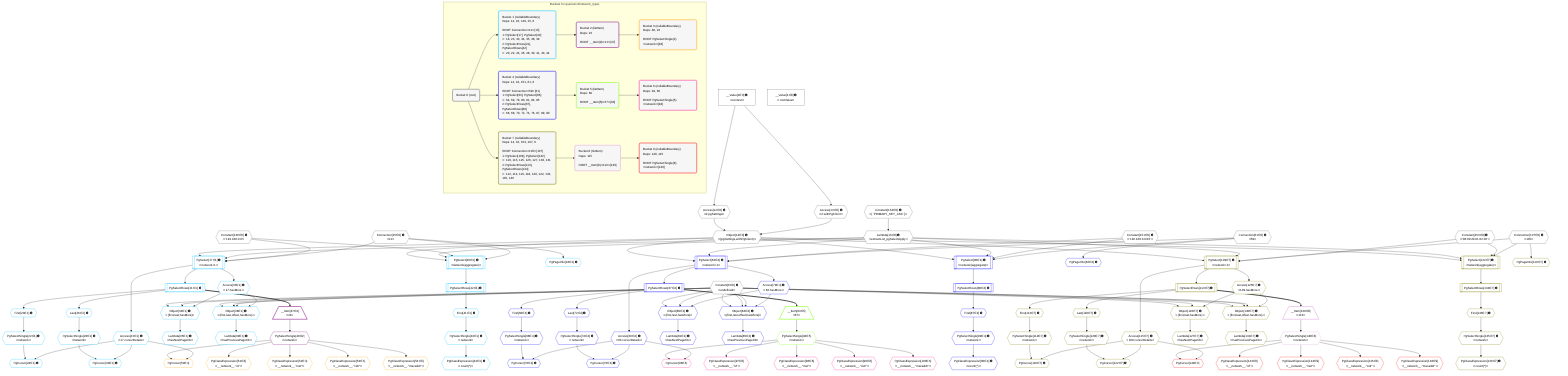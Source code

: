 %%{init: {'themeVariables': { 'fontSize': '12px'}}}%%
graph TD
    classDef path fill:#eee,stroke:#000,color:#000
    classDef plan fill:#fff,stroke-width:1px,color:#000
    classDef itemplan fill:#fff,stroke-width:2px,color:#000
    classDef unbatchedplan fill:#dff,stroke-width:1px,color:#000
    classDef sideeffectplan fill:#fcc,stroke-width:2px,color:#000
    classDef bucket fill:#f6f6f6,color:#000,stroke-width:2px,text-align:left


    %% plan dependencies
    Object14{{"Object[14∈0] ➊<br />ᐸ{pgSettings,withPgClient}ᐳ"}}:::plan
    Access12{{"Access[12∈0] ➊<br />ᐸ2.pgSettingsᐳ"}}:::plan
    Access13{{"Access[13∈0] ➊<br />ᐸ2.withPgClientᐳ"}}:::plan
    Access12 & Access13 --> Object14
    __Value2["__Value[2∈0] ➊<br />ᐸcontextᐳ"]:::plan
    __Value2 --> Access12
    __Value2 --> Access13
    Lambda16{{"Lambda[16∈0] ➊<br />ᐸextractList_pgSelectApplyᐳ"}}:::plan
    Constant154{{"Constant[154∈0] ➊<br />ᐸ[ 'PRIMARY_KEY_ASC' ]ᐳ"}}:::plan
    Constant154 --> Lambda16
    __Value4["__Value[4∈0] ➊<br />ᐸrootValueᐳ"]:::plan
    Constant6{{"Constant[6∈0] ➊<br />ᐸundefinedᐳ"}}:::plan
    Connection15{{"Connection[15∈0] ➊<br />ᐸ11ᐳ"}}:::plan
    Connection61{{"Connection[61∈0] ➊<br />ᐸ59ᐳ"}}:::plan
    Connection107{{"Connection[107∈0] ➊<br />ᐸ105ᐳ"}}:::plan
    Constant149{{"Constant[149∈0] ➊<br />ᐸ'192.168.0.0'ᐳ"}}:::plan
    Constant151{{"Constant[151∈0] ➊<br />ᐸ'192.168.0.0/16'ᐳ"}}:::plan
    Constant153{{"Constant[153∈0] ➊<br />ᐸ'08:00:2b:01:02:03'ᐳ"}}:::plan
    PgSelect17[["PgSelect[17∈1] ➊<br />ᐸnetwork+1ᐳ"]]:::plan
    Object14 & Lambda16 & Constant149 & Connection15 --> PgSelect17
    Object38{{"Object[38∈1] ➊<br />ᐸ{first,last,offset,hasMore}ᐳ"}}:::plan
    Access33{{"Access[33∈1] ➊<br />ᐸ17.hasMoreᐳ"}}:::plan
    Constant6 & Constant6 & Constant6 & Access33 --> Object38
    PgSelect40[["PgSelect[40∈1] ➊<br />ᐸnetwork(aggregate)ᐳ"]]:::plan
    Object14 & Lambda16 & Constant149 & Connection15 --> PgSelect40
    Object34{{"Object[34∈1] ➊<br />ᐸ{first,last,hasMore}ᐳ"}}:::plan
    Constant6 & Constant6 & Access33 --> Object34
    PgCursor24{{"PgCursor[24∈1] ➊"}}:::plan
    PgSelectSingle22{{"PgSelectSingle[22∈1] ➊<br />ᐸnetworkᐳ"}}:::plan
    Access23{{"Access[23∈1] ➊<br />ᐸ17.cursorDetailsᐳ"}}:::plan
    PgSelectSingle22 & Access23 --> PgCursor24
    PgCursor30{{"PgCursor[30∈1] ➊"}}:::plan
    PgSelectSingle28{{"PgSelectSingle[28∈1] ➊<br />ᐸnetworkᐳ"}}:::plan
    PgSelectSingle28 & Access23 --> PgCursor30
    PgPageInfo18{{"PgPageInfo[18∈1] ➊"}}:::plan
    Connection15 --> PgPageInfo18
    First20{{"First[20∈1] ➊"}}:::plan
    PgSelectRows21[["PgSelectRows[21∈1] ➊"]]:::plan
    PgSelectRows21 --> First20
    PgSelect17 --> PgSelectRows21
    First20 --> PgSelectSingle22
    PgSelect17 --> Access23
    Last26{{"Last[26∈1] ➊"}}:::plan
    PgSelectRows21 --> Last26
    Last26 --> PgSelectSingle28
    PgSelect17 --> Access33
    Lambda35{{"Lambda[35∈1] ➊<br />ᐸhasNextPageCbᐳ"}}:::plan
    Object34 --> Lambda35
    Lambda39{{"Lambda[39∈1] ➊<br />ᐸhasPreviousPageCbᐳ"}}:::plan
    Object38 --> Lambda39
    First41{{"First[41∈1] ➊"}}:::plan
    PgSelectRows42[["PgSelectRows[42∈1] ➊"]]:::plan
    PgSelectRows42 --> First41
    PgSelect40 --> PgSelectRows42
    PgSelectSingle43{{"PgSelectSingle[43∈1] ➊<br />ᐸnetworkᐳ"}}:::plan
    First41 --> PgSelectSingle43
    PgClassExpression44{{"PgClassExpression[44∈1] ➊<br />ᐸcount(*)ᐳ"}}:::plan
    PgSelectSingle43 --> PgClassExpression44
    __Item47[/"__Item[47∈2]<br />ᐸ21ᐳ"\]:::itemplan
    PgSelectRows21 ==> __Item47
    PgSelectSingle48{{"PgSelectSingle[48∈2]<br />ᐸnetworkᐳ"}}:::plan
    __Item47 --> PgSelectSingle48
    PgCursor50{{"PgCursor[50∈3]"}}:::plan
    PgSelectSingle48 & Access23 --> PgCursor50
    PgClassExpression51{{"PgClassExpression[51∈3]<br />ᐸ__network__.”id”ᐳ"}}:::plan
    PgSelectSingle48 --> PgClassExpression51
    PgClassExpression52{{"PgClassExpression[52∈3]<br />ᐸ__network__.”inet”ᐳ"}}:::plan
    PgSelectSingle48 --> PgClassExpression52
    PgClassExpression53{{"PgClassExpression[53∈3]<br />ᐸ__network__.”cidr”ᐳ"}}:::plan
    PgSelectSingle48 --> PgClassExpression53
    PgClassExpression54{{"PgClassExpression[54∈3]<br />ᐸ__network__.”macaddr”ᐳ"}}:::plan
    PgSelectSingle48 --> PgClassExpression54
    PgSelect63[["PgSelect[63∈4] ➊<br />ᐸnetwork+1ᐳ"]]:::plan
    Object14 & Lambda16 & Constant151 & Connection61 --> PgSelect63
    Object84{{"Object[84∈4] ➊<br />ᐸ{first,last,offset,hasMore}ᐳ"}}:::plan
    Access79{{"Access[79∈4] ➊<br />ᐸ63.hasMoreᐳ"}}:::plan
    Constant6 & Constant6 & Constant6 & Access79 --> Object84
    PgSelect86[["PgSelect[86∈4] ➊<br />ᐸnetwork(aggregate)ᐳ"]]:::plan
    Object14 & Lambda16 & Constant151 & Connection61 --> PgSelect86
    Object80{{"Object[80∈4] ➊<br />ᐸ{first,last,hasMore}ᐳ"}}:::plan
    Constant6 & Constant6 & Access79 --> Object80
    PgCursor70{{"PgCursor[70∈4] ➊"}}:::plan
    PgSelectSingle68{{"PgSelectSingle[68∈4] ➊<br />ᐸnetworkᐳ"}}:::plan
    Access69{{"Access[69∈4] ➊<br />ᐸ63.cursorDetailsᐳ"}}:::plan
    PgSelectSingle68 & Access69 --> PgCursor70
    PgCursor76{{"PgCursor[76∈4] ➊"}}:::plan
    PgSelectSingle74{{"PgSelectSingle[74∈4] ➊<br />ᐸnetworkᐳ"}}:::plan
    PgSelectSingle74 & Access69 --> PgCursor76
    PgPageInfo64{{"PgPageInfo[64∈4] ➊"}}:::plan
    Connection61 --> PgPageInfo64
    First66{{"First[66∈4] ➊"}}:::plan
    PgSelectRows67[["PgSelectRows[67∈4] ➊"]]:::plan
    PgSelectRows67 --> First66
    PgSelect63 --> PgSelectRows67
    First66 --> PgSelectSingle68
    PgSelect63 --> Access69
    Last72{{"Last[72∈4] ➊"}}:::plan
    PgSelectRows67 --> Last72
    Last72 --> PgSelectSingle74
    PgSelect63 --> Access79
    Lambda81{{"Lambda[81∈4] ➊<br />ᐸhasNextPageCbᐳ"}}:::plan
    Object80 --> Lambda81
    Lambda85{{"Lambda[85∈4] ➊<br />ᐸhasPreviousPageCbᐳ"}}:::plan
    Object84 --> Lambda85
    First87{{"First[87∈4] ➊"}}:::plan
    PgSelectRows88[["PgSelectRows[88∈4] ➊"]]:::plan
    PgSelectRows88 --> First87
    PgSelect86 --> PgSelectRows88
    PgSelectSingle89{{"PgSelectSingle[89∈4] ➊<br />ᐸnetworkᐳ"}}:::plan
    First87 --> PgSelectSingle89
    PgClassExpression90{{"PgClassExpression[90∈4] ➊<br />ᐸcount(*)ᐳ"}}:::plan
    PgSelectSingle89 --> PgClassExpression90
    __Item93[/"__Item[93∈5]<br />ᐸ67ᐳ"\]:::itemplan
    PgSelectRows67 ==> __Item93
    PgSelectSingle94{{"PgSelectSingle[94∈5]<br />ᐸnetworkᐳ"}}:::plan
    __Item93 --> PgSelectSingle94
    PgCursor96{{"PgCursor[96∈6]"}}:::plan
    PgSelectSingle94 & Access69 --> PgCursor96
    PgClassExpression97{{"PgClassExpression[97∈6]<br />ᐸ__network__.”id”ᐳ"}}:::plan
    PgSelectSingle94 --> PgClassExpression97
    PgClassExpression98{{"PgClassExpression[98∈6]<br />ᐸ__network__.”inet”ᐳ"}}:::plan
    PgSelectSingle94 --> PgClassExpression98
    PgClassExpression99{{"PgClassExpression[99∈6]<br />ᐸ__network__.”cidr”ᐳ"}}:::plan
    PgSelectSingle94 --> PgClassExpression99
    PgClassExpression100{{"PgClassExpression[100∈6]<br />ᐸ__network__.”macaddr”ᐳ"}}:::plan
    PgSelectSingle94 --> PgClassExpression100
    PgSelect109[["PgSelect[109∈7] ➊<br />ᐸnetwork+1ᐳ"]]:::plan
    Object14 & Lambda16 & Constant153 & Connection107 --> PgSelect109
    Object130{{"Object[130∈7] ➊<br />ᐸ{first,last,offset,hasMore}ᐳ"}}:::plan
    Access125{{"Access[125∈7] ➊<br />ᐸ109.hasMoreᐳ"}}:::plan
    Constant6 & Constant6 & Constant6 & Access125 --> Object130
    PgSelect132[["PgSelect[132∈7] ➊<br />ᐸnetwork(aggregate)ᐳ"]]:::plan
    Object14 & Lambda16 & Constant153 & Connection107 --> PgSelect132
    Object126{{"Object[126∈7] ➊<br />ᐸ{first,last,hasMore}ᐳ"}}:::plan
    Constant6 & Constant6 & Access125 --> Object126
    PgCursor116{{"PgCursor[116∈7] ➊"}}:::plan
    PgSelectSingle114{{"PgSelectSingle[114∈7] ➊<br />ᐸnetworkᐳ"}}:::plan
    Access115{{"Access[115∈7] ➊<br />ᐸ109.cursorDetailsᐳ"}}:::plan
    PgSelectSingle114 & Access115 --> PgCursor116
    PgCursor122{{"PgCursor[122∈7] ➊"}}:::plan
    PgSelectSingle120{{"PgSelectSingle[120∈7] ➊<br />ᐸnetworkᐳ"}}:::plan
    PgSelectSingle120 & Access115 --> PgCursor122
    PgPageInfo110{{"PgPageInfo[110∈7] ➊"}}:::plan
    Connection107 --> PgPageInfo110
    First112{{"First[112∈7] ➊"}}:::plan
    PgSelectRows113[["PgSelectRows[113∈7] ➊"]]:::plan
    PgSelectRows113 --> First112
    PgSelect109 --> PgSelectRows113
    First112 --> PgSelectSingle114
    PgSelect109 --> Access115
    Last118{{"Last[118∈7] ➊"}}:::plan
    PgSelectRows113 --> Last118
    Last118 --> PgSelectSingle120
    PgSelect109 --> Access125
    Lambda127{{"Lambda[127∈7] ➊<br />ᐸhasNextPageCbᐳ"}}:::plan
    Object126 --> Lambda127
    Lambda131{{"Lambda[131∈7] ➊<br />ᐸhasPreviousPageCbᐳ"}}:::plan
    Object130 --> Lambda131
    First133{{"First[133∈7] ➊"}}:::plan
    PgSelectRows134[["PgSelectRows[134∈7] ➊"]]:::plan
    PgSelectRows134 --> First133
    PgSelect132 --> PgSelectRows134
    PgSelectSingle135{{"PgSelectSingle[135∈7] ➊<br />ᐸnetworkᐳ"}}:::plan
    First133 --> PgSelectSingle135
    PgClassExpression136{{"PgClassExpression[136∈7] ➊<br />ᐸcount(*)ᐳ"}}:::plan
    PgSelectSingle135 --> PgClassExpression136
    __Item139[/"__Item[139∈8]<br />ᐸ113ᐳ"\]:::itemplan
    PgSelectRows113 ==> __Item139
    PgSelectSingle140{{"PgSelectSingle[140∈8]<br />ᐸnetworkᐳ"}}:::plan
    __Item139 --> PgSelectSingle140
    PgCursor142{{"PgCursor[142∈9]"}}:::plan
    PgSelectSingle140 & Access115 --> PgCursor142
    PgClassExpression143{{"PgClassExpression[143∈9]<br />ᐸ__network__.”id”ᐳ"}}:::plan
    PgSelectSingle140 --> PgClassExpression143
    PgClassExpression144{{"PgClassExpression[144∈9]<br />ᐸ__network__.”inet”ᐳ"}}:::plan
    PgSelectSingle140 --> PgClassExpression144
    PgClassExpression145{{"PgClassExpression[145∈9]<br />ᐸ__network__.”cidr”ᐳ"}}:::plan
    PgSelectSingle140 --> PgClassExpression145
    PgClassExpression146{{"PgClassExpression[146∈9]<br />ᐸ__network__.”macaddr”ᐳ"}}:::plan
    PgSelectSingle140 --> PgClassExpression146

    %% define steps

    subgraph "Buckets for queries/v4/network_types"
    Bucket0("Bucket 0 (root)"):::bucket
    classDef bucket0 stroke:#696969
    class Bucket0,__Value2,__Value4,Constant6,Access12,Access13,Object14,Connection15,Lambda16,Connection61,Connection107,Constant149,Constant151,Constant153,Constant154 bucket0
    Bucket1("Bucket 1 (nullableBoundary)<br />Deps: 14, 16, 149, 15, 6<br /><br />ROOT Connectionᐸ11ᐳ[15]<br />1: PgSelect[17], PgSelect[40]<br />ᐳ: 18, 23, 33, 34, 35, 38, 39<br />2: PgSelectRows[21], PgSelectRows[42]<br />ᐳ: 20, 22, 24, 26, 28, 30, 41, 43, 44"):::bucket
    classDef bucket1 stroke:#00bfff
    class Bucket1,PgSelect17,PgPageInfo18,First20,PgSelectRows21,PgSelectSingle22,Access23,PgCursor24,Last26,PgSelectSingle28,PgCursor30,Access33,Object34,Lambda35,Object38,Lambda39,PgSelect40,First41,PgSelectRows42,PgSelectSingle43,PgClassExpression44 bucket1
    Bucket2("Bucket 2 (listItem)<br />Deps: 23<br /><br />ROOT __Item{2}ᐸ21ᐳ[47]"):::bucket
    classDef bucket2 stroke:#7f007f
    class Bucket2,__Item47,PgSelectSingle48 bucket2
    Bucket3("Bucket 3 (nullableBoundary)<br />Deps: 48, 23<br /><br />ROOT PgSelectSingle{2}ᐸnetworkᐳ[48]"):::bucket
    classDef bucket3 stroke:#ffa500
    class Bucket3,PgCursor50,PgClassExpression51,PgClassExpression52,PgClassExpression53,PgClassExpression54 bucket3
    Bucket4("Bucket 4 (nullableBoundary)<br />Deps: 14, 16, 151, 61, 6<br /><br />ROOT Connectionᐸ59ᐳ[61]<br />1: PgSelect[63], PgSelect[86]<br />ᐳ: 64, 69, 79, 80, 81, 84, 85<br />2: PgSelectRows[67], PgSelectRows[88]<br />ᐳ: 66, 68, 70, 72, 74, 76, 87, 89, 90"):::bucket
    classDef bucket4 stroke:#0000ff
    class Bucket4,PgSelect63,PgPageInfo64,First66,PgSelectRows67,PgSelectSingle68,Access69,PgCursor70,Last72,PgSelectSingle74,PgCursor76,Access79,Object80,Lambda81,Object84,Lambda85,PgSelect86,First87,PgSelectRows88,PgSelectSingle89,PgClassExpression90 bucket4
    Bucket5("Bucket 5 (listItem)<br />Deps: 69<br /><br />ROOT __Item{5}ᐸ67ᐳ[93]"):::bucket
    classDef bucket5 stroke:#7fff00
    class Bucket5,__Item93,PgSelectSingle94 bucket5
    Bucket6("Bucket 6 (nullableBoundary)<br />Deps: 94, 69<br /><br />ROOT PgSelectSingle{5}ᐸnetworkᐳ[94]"):::bucket
    classDef bucket6 stroke:#ff1493
    class Bucket6,PgCursor96,PgClassExpression97,PgClassExpression98,PgClassExpression99,PgClassExpression100 bucket6
    Bucket7("Bucket 7 (nullableBoundary)<br />Deps: 14, 16, 153, 107, 6<br /><br />ROOT Connectionᐸ105ᐳ[107]<br />1: PgSelect[109], PgSelect[132]<br />ᐳ: 110, 115, 125, 126, 127, 130, 131<br />2: PgSelectRows[113], PgSelectRows[134]<br />ᐳ: 112, 114, 116, 118, 120, 122, 133, 135, 136"):::bucket
    classDef bucket7 stroke:#808000
    class Bucket7,PgSelect109,PgPageInfo110,First112,PgSelectRows113,PgSelectSingle114,Access115,PgCursor116,Last118,PgSelectSingle120,PgCursor122,Access125,Object126,Lambda127,Object130,Lambda131,PgSelect132,First133,PgSelectRows134,PgSelectSingle135,PgClassExpression136 bucket7
    Bucket8("Bucket 8 (listItem)<br />Deps: 115<br /><br />ROOT __Item{8}ᐸ113ᐳ[139]"):::bucket
    classDef bucket8 stroke:#dda0dd
    class Bucket8,__Item139,PgSelectSingle140 bucket8
    Bucket9("Bucket 9 (nullableBoundary)<br />Deps: 140, 115<br /><br />ROOT PgSelectSingle{8}ᐸnetworkᐳ[140]"):::bucket
    classDef bucket9 stroke:#ff0000
    class Bucket9,PgCursor142,PgClassExpression143,PgClassExpression144,PgClassExpression145,PgClassExpression146 bucket9
    Bucket0 --> Bucket1 & Bucket4 & Bucket7
    Bucket1 --> Bucket2
    Bucket2 --> Bucket3
    Bucket4 --> Bucket5
    Bucket5 --> Bucket6
    Bucket7 --> Bucket8
    Bucket8 --> Bucket9
    end